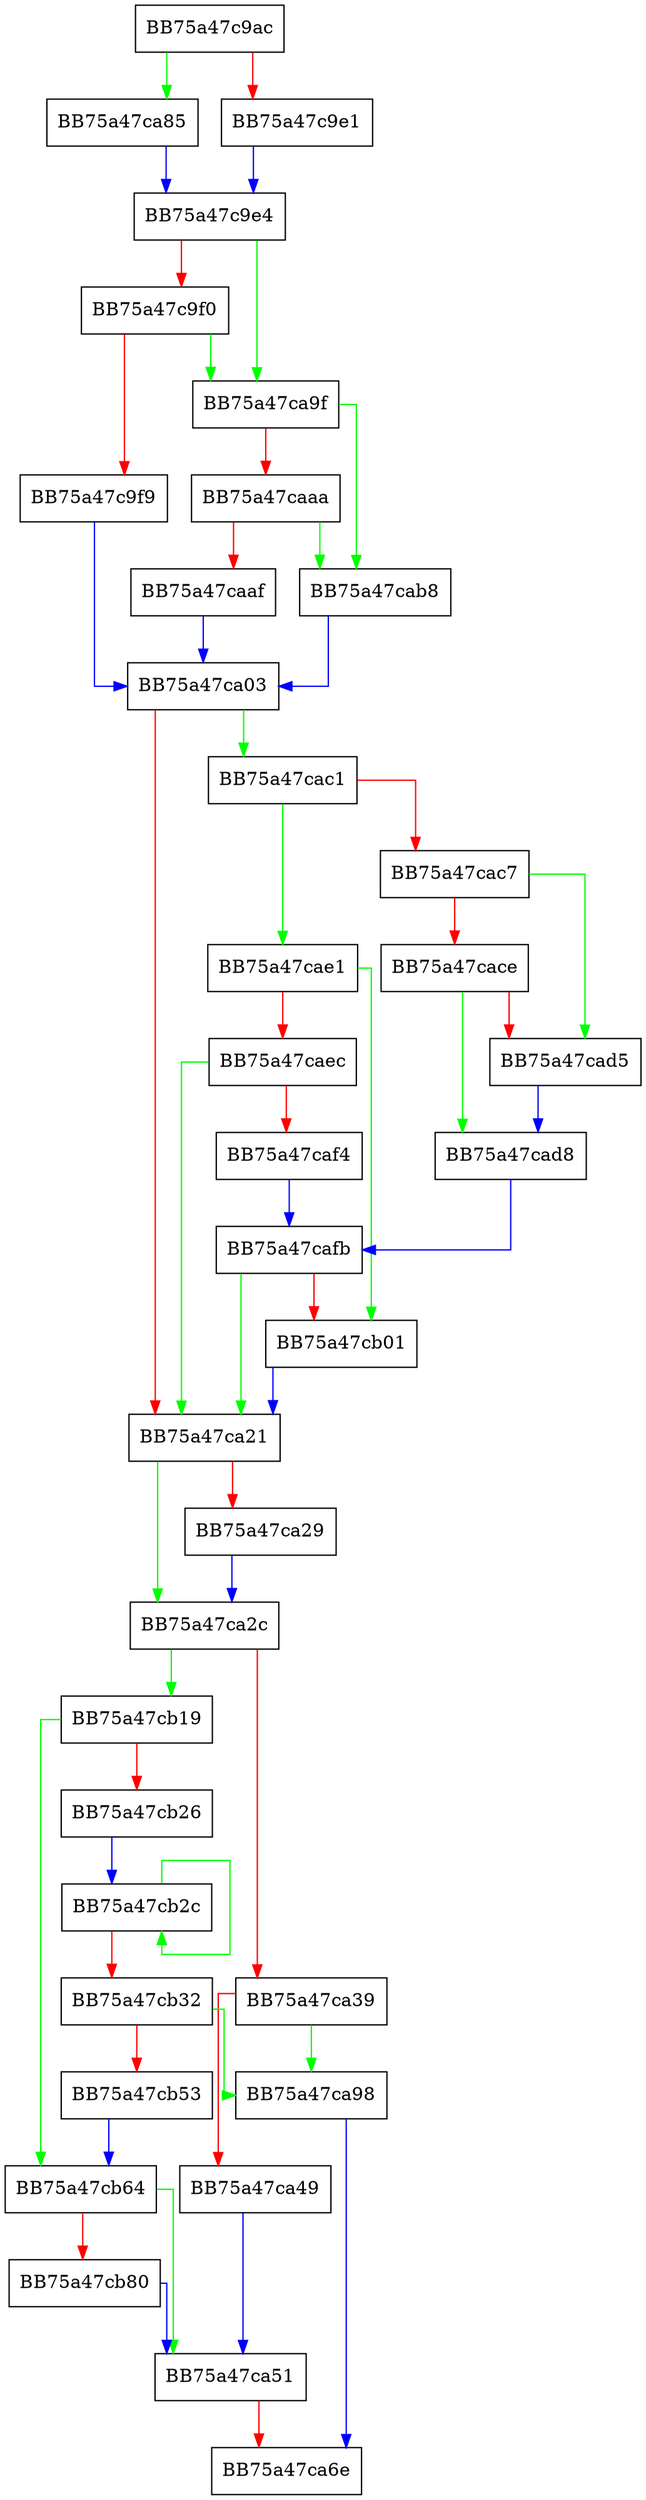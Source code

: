 digraph sqlite3VdbeSorterWrite {
  node [shape="box"];
  graph [splines=ortho];
  BB75a47c9ac -> BB75a47ca85 [color="green"];
  BB75a47c9ac -> BB75a47c9e1 [color="red"];
  BB75a47c9e1 -> BB75a47c9e4 [color="blue"];
  BB75a47c9e4 -> BB75a47ca9f [color="green"];
  BB75a47c9e4 -> BB75a47c9f0 [color="red"];
  BB75a47c9f0 -> BB75a47ca9f [color="green"];
  BB75a47c9f0 -> BB75a47c9f9 [color="red"];
  BB75a47c9f9 -> BB75a47ca03 [color="blue"];
  BB75a47ca03 -> BB75a47cac1 [color="green"];
  BB75a47ca03 -> BB75a47ca21 [color="red"];
  BB75a47ca21 -> BB75a47ca2c [color="green"];
  BB75a47ca21 -> BB75a47ca29 [color="red"];
  BB75a47ca29 -> BB75a47ca2c [color="blue"];
  BB75a47ca2c -> BB75a47cb19 [color="green"];
  BB75a47ca2c -> BB75a47ca39 [color="red"];
  BB75a47ca39 -> BB75a47ca98 [color="green"];
  BB75a47ca39 -> BB75a47ca49 [color="red"];
  BB75a47ca49 -> BB75a47ca51 [color="blue"];
  BB75a47ca51 -> BB75a47ca6e [color="red"];
  BB75a47ca85 -> BB75a47c9e4 [color="blue"];
  BB75a47ca98 -> BB75a47ca6e [color="blue"];
  BB75a47ca9f -> BB75a47cab8 [color="green"];
  BB75a47ca9f -> BB75a47caaa [color="red"];
  BB75a47caaa -> BB75a47cab8 [color="green"];
  BB75a47caaa -> BB75a47caaf [color="red"];
  BB75a47caaf -> BB75a47ca03 [color="blue"];
  BB75a47cab8 -> BB75a47ca03 [color="blue"];
  BB75a47cac1 -> BB75a47cae1 [color="green"];
  BB75a47cac1 -> BB75a47cac7 [color="red"];
  BB75a47cac7 -> BB75a47cad5 [color="green"];
  BB75a47cac7 -> BB75a47cace [color="red"];
  BB75a47cace -> BB75a47cad8 [color="green"];
  BB75a47cace -> BB75a47cad5 [color="red"];
  BB75a47cad5 -> BB75a47cad8 [color="blue"];
  BB75a47cad8 -> BB75a47cafb [color="blue"];
  BB75a47cae1 -> BB75a47cb01 [color="green"];
  BB75a47cae1 -> BB75a47caec [color="red"];
  BB75a47caec -> BB75a47ca21 [color="green"];
  BB75a47caec -> BB75a47caf4 [color="red"];
  BB75a47caf4 -> BB75a47cafb [color="blue"];
  BB75a47cafb -> BB75a47ca21 [color="green"];
  BB75a47cafb -> BB75a47cb01 [color="red"];
  BB75a47cb01 -> BB75a47ca21 [color="blue"];
  BB75a47cb19 -> BB75a47cb64 [color="green"];
  BB75a47cb19 -> BB75a47cb26 [color="red"];
  BB75a47cb26 -> BB75a47cb2c [color="blue"];
  BB75a47cb2c -> BB75a47cb2c [color="green"];
  BB75a47cb2c -> BB75a47cb32 [color="red"];
  BB75a47cb32 -> BB75a47ca98 [color="green"];
  BB75a47cb32 -> BB75a47cb53 [color="red"];
  BB75a47cb53 -> BB75a47cb64 [color="blue"];
  BB75a47cb64 -> BB75a47ca51 [color="green"];
  BB75a47cb64 -> BB75a47cb80 [color="red"];
  BB75a47cb80 -> BB75a47ca51 [color="blue"];
}